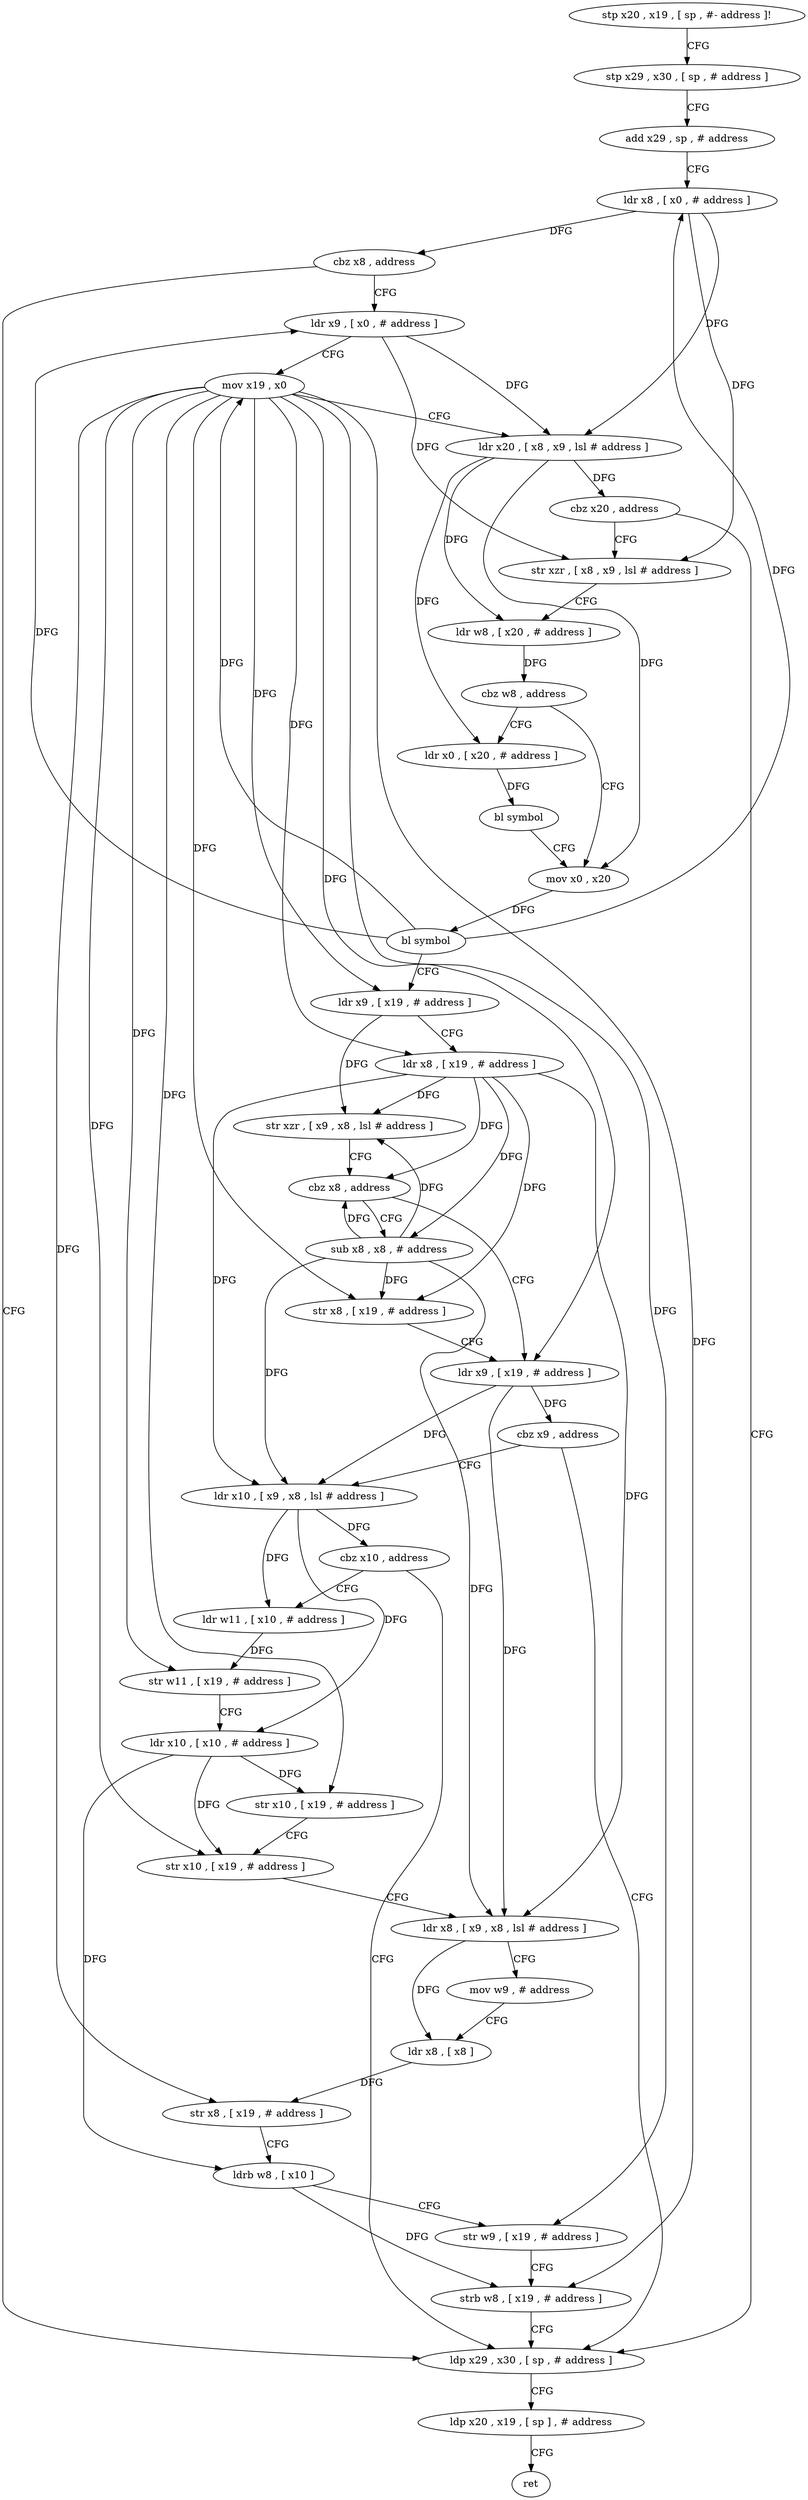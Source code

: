 digraph "func" {
"123100" [label = "stp x20 , x19 , [ sp , #- address ]!" ]
"123104" [label = "stp x29 , x30 , [ sp , # address ]" ]
"123108" [label = "add x29 , sp , # address" ]
"123112" [label = "ldr x8 , [ x0 , # address ]" ]
"123116" [label = "cbz x8 , address" ]
"123252" [label = "ldp x29 , x30 , [ sp , # address ]" ]
"123120" [label = "ldr x9 , [ x0 , # address ]" ]
"123256" [label = "ldp x20 , x19 , [ sp ] , # address" ]
"123260" [label = "ret" ]
"123124" [label = "mov x19 , x0" ]
"123128" [label = "ldr x20 , [ x8 , x9 , lsl # address ]" ]
"123132" [label = "cbz x20 , address" ]
"123136" [label = "str xzr , [ x8 , x9 , lsl # address ]" ]
"123140" [label = "ldr w8 , [ x20 , # address ]" ]
"123144" [label = "cbz w8 , address" ]
"123156" [label = "mov x0 , x20" ]
"123148" [label = "ldr x0 , [ x20 , # address ]" ]
"123160" [label = "bl symbol" ]
"123164" [label = "ldr x9 , [ x19 , # address ]" ]
"123168" [label = "ldr x8 , [ x19 , # address ]" ]
"123172" [label = "str xzr , [ x9 , x8 , lsl # address ]" ]
"123176" [label = "cbz x8 , address" ]
"123188" [label = "ldr x9 , [ x19 , # address ]" ]
"123180" [label = "sub x8 , x8 , # address" ]
"123152" [label = "bl symbol" ]
"123192" [label = "cbz x9 , address" ]
"123196" [label = "ldr x10 , [ x9 , x8 , lsl # address ]" ]
"123184" [label = "str x8 , [ x19 , # address ]" ]
"123200" [label = "cbz x10 , address" ]
"123204" [label = "ldr w11 , [ x10 , # address ]" ]
"123208" [label = "str w11 , [ x19 , # address ]" ]
"123212" [label = "ldr x10 , [ x10 , # address ]" ]
"123216" [label = "str x10 , [ x19 , # address ]" ]
"123220" [label = "str x10 , [ x19 , # address ]" ]
"123224" [label = "ldr x8 , [ x9 , x8 , lsl # address ]" ]
"123228" [label = "mov w9 , # address" ]
"123232" [label = "ldr x8 , [ x8 ]" ]
"123236" [label = "str x8 , [ x19 , # address ]" ]
"123240" [label = "ldrb w8 , [ x10 ]" ]
"123244" [label = "str w9 , [ x19 , # address ]" ]
"123248" [label = "strb w8 , [ x19 , # address ]" ]
"123100" -> "123104" [ label = "CFG" ]
"123104" -> "123108" [ label = "CFG" ]
"123108" -> "123112" [ label = "CFG" ]
"123112" -> "123116" [ label = "DFG" ]
"123112" -> "123128" [ label = "DFG" ]
"123112" -> "123136" [ label = "DFG" ]
"123116" -> "123252" [ label = "CFG" ]
"123116" -> "123120" [ label = "CFG" ]
"123252" -> "123256" [ label = "CFG" ]
"123120" -> "123124" [ label = "CFG" ]
"123120" -> "123128" [ label = "DFG" ]
"123120" -> "123136" [ label = "DFG" ]
"123256" -> "123260" [ label = "CFG" ]
"123124" -> "123128" [ label = "CFG" ]
"123124" -> "123164" [ label = "DFG" ]
"123124" -> "123168" [ label = "DFG" ]
"123124" -> "123188" [ label = "DFG" ]
"123124" -> "123184" [ label = "DFG" ]
"123124" -> "123208" [ label = "DFG" ]
"123124" -> "123216" [ label = "DFG" ]
"123124" -> "123220" [ label = "DFG" ]
"123124" -> "123236" [ label = "DFG" ]
"123124" -> "123244" [ label = "DFG" ]
"123124" -> "123248" [ label = "DFG" ]
"123128" -> "123132" [ label = "DFG" ]
"123128" -> "123140" [ label = "DFG" ]
"123128" -> "123156" [ label = "DFG" ]
"123128" -> "123148" [ label = "DFG" ]
"123132" -> "123252" [ label = "CFG" ]
"123132" -> "123136" [ label = "CFG" ]
"123136" -> "123140" [ label = "CFG" ]
"123140" -> "123144" [ label = "DFG" ]
"123144" -> "123156" [ label = "CFG" ]
"123144" -> "123148" [ label = "CFG" ]
"123156" -> "123160" [ label = "DFG" ]
"123148" -> "123152" [ label = "DFG" ]
"123160" -> "123164" [ label = "CFG" ]
"123160" -> "123112" [ label = "DFG" ]
"123160" -> "123120" [ label = "DFG" ]
"123160" -> "123124" [ label = "DFG" ]
"123164" -> "123168" [ label = "CFG" ]
"123164" -> "123172" [ label = "DFG" ]
"123168" -> "123172" [ label = "DFG" ]
"123168" -> "123176" [ label = "DFG" ]
"123168" -> "123180" [ label = "DFG" ]
"123168" -> "123184" [ label = "DFG" ]
"123168" -> "123196" [ label = "DFG" ]
"123168" -> "123224" [ label = "DFG" ]
"123172" -> "123176" [ label = "CFG" ]
"123176" -> "123188" [ label = "CFG" ]
"123176" -> "123180" [ label = "CFG" ]
"123188" -> "123192" [ label = "DFG" ]
"123188" -> "123196" [ label = "DFG" ]
"123188" -> "123224" [ label = "DFG" ]
"123180" -> "123184" [ label = "DFG" ]
"123180" -> "123172" [ label = "DFG" ]
"123180" -> "123176" [ label = "DFG" ]
"123180" -> "123196" [ label = "DFG" ]
"123180" -> "123224" [ label = "DFG" ]
"123152" -> "123156" [ label = "CFG" ]
"123192" -> "123252" [ label = "CFG" ]
"123192" -> "123196" [ label = "CFG" ]
"123196" -> "123200" [ label = "DFG" ]
"123196" -> "123204" [ label = "DFG" ]
"123196" -> "123212" [ label = "DFG" ]
"123184" -> "123188" [ label = "CFG" ]
"123200" -> "123252" [ label = "CFG" ]
"123200" -> "123204" [ label = "CFG" ]
"123204" -> "123208" [ label = "DFG" ]
"123208" -> "123212" [ label = "CFG" ]
"123212" -> "123216" [ label = "DFG" ]
"123212" -> "123220" [ label = "DFG" ]
"123212" -> "123240" [ label = "DFG" ]
"123216" -> "123220" [ label = "CFG" ]
"123220" -> "123224" [ label = "CFG" ]
"123224" -> "123228" [ label = "CFG" ]
"123224" -> "123232" [ label = "DFG" ]
"123228" -> "123232" [ label = "CFG" ]
"123232" -> "123236" [ label = "DFG" ]
"123236" -> "123240" [ label = "CFG" ]
"123240" -> "123244" [ label = "CFG" ]
"123240" -> "123248" [ label = "DFG" ]
"123244" -> "123248" [ label = "CFG" ]
"123248" -> "123252" [ label = "CFG" ]
}
